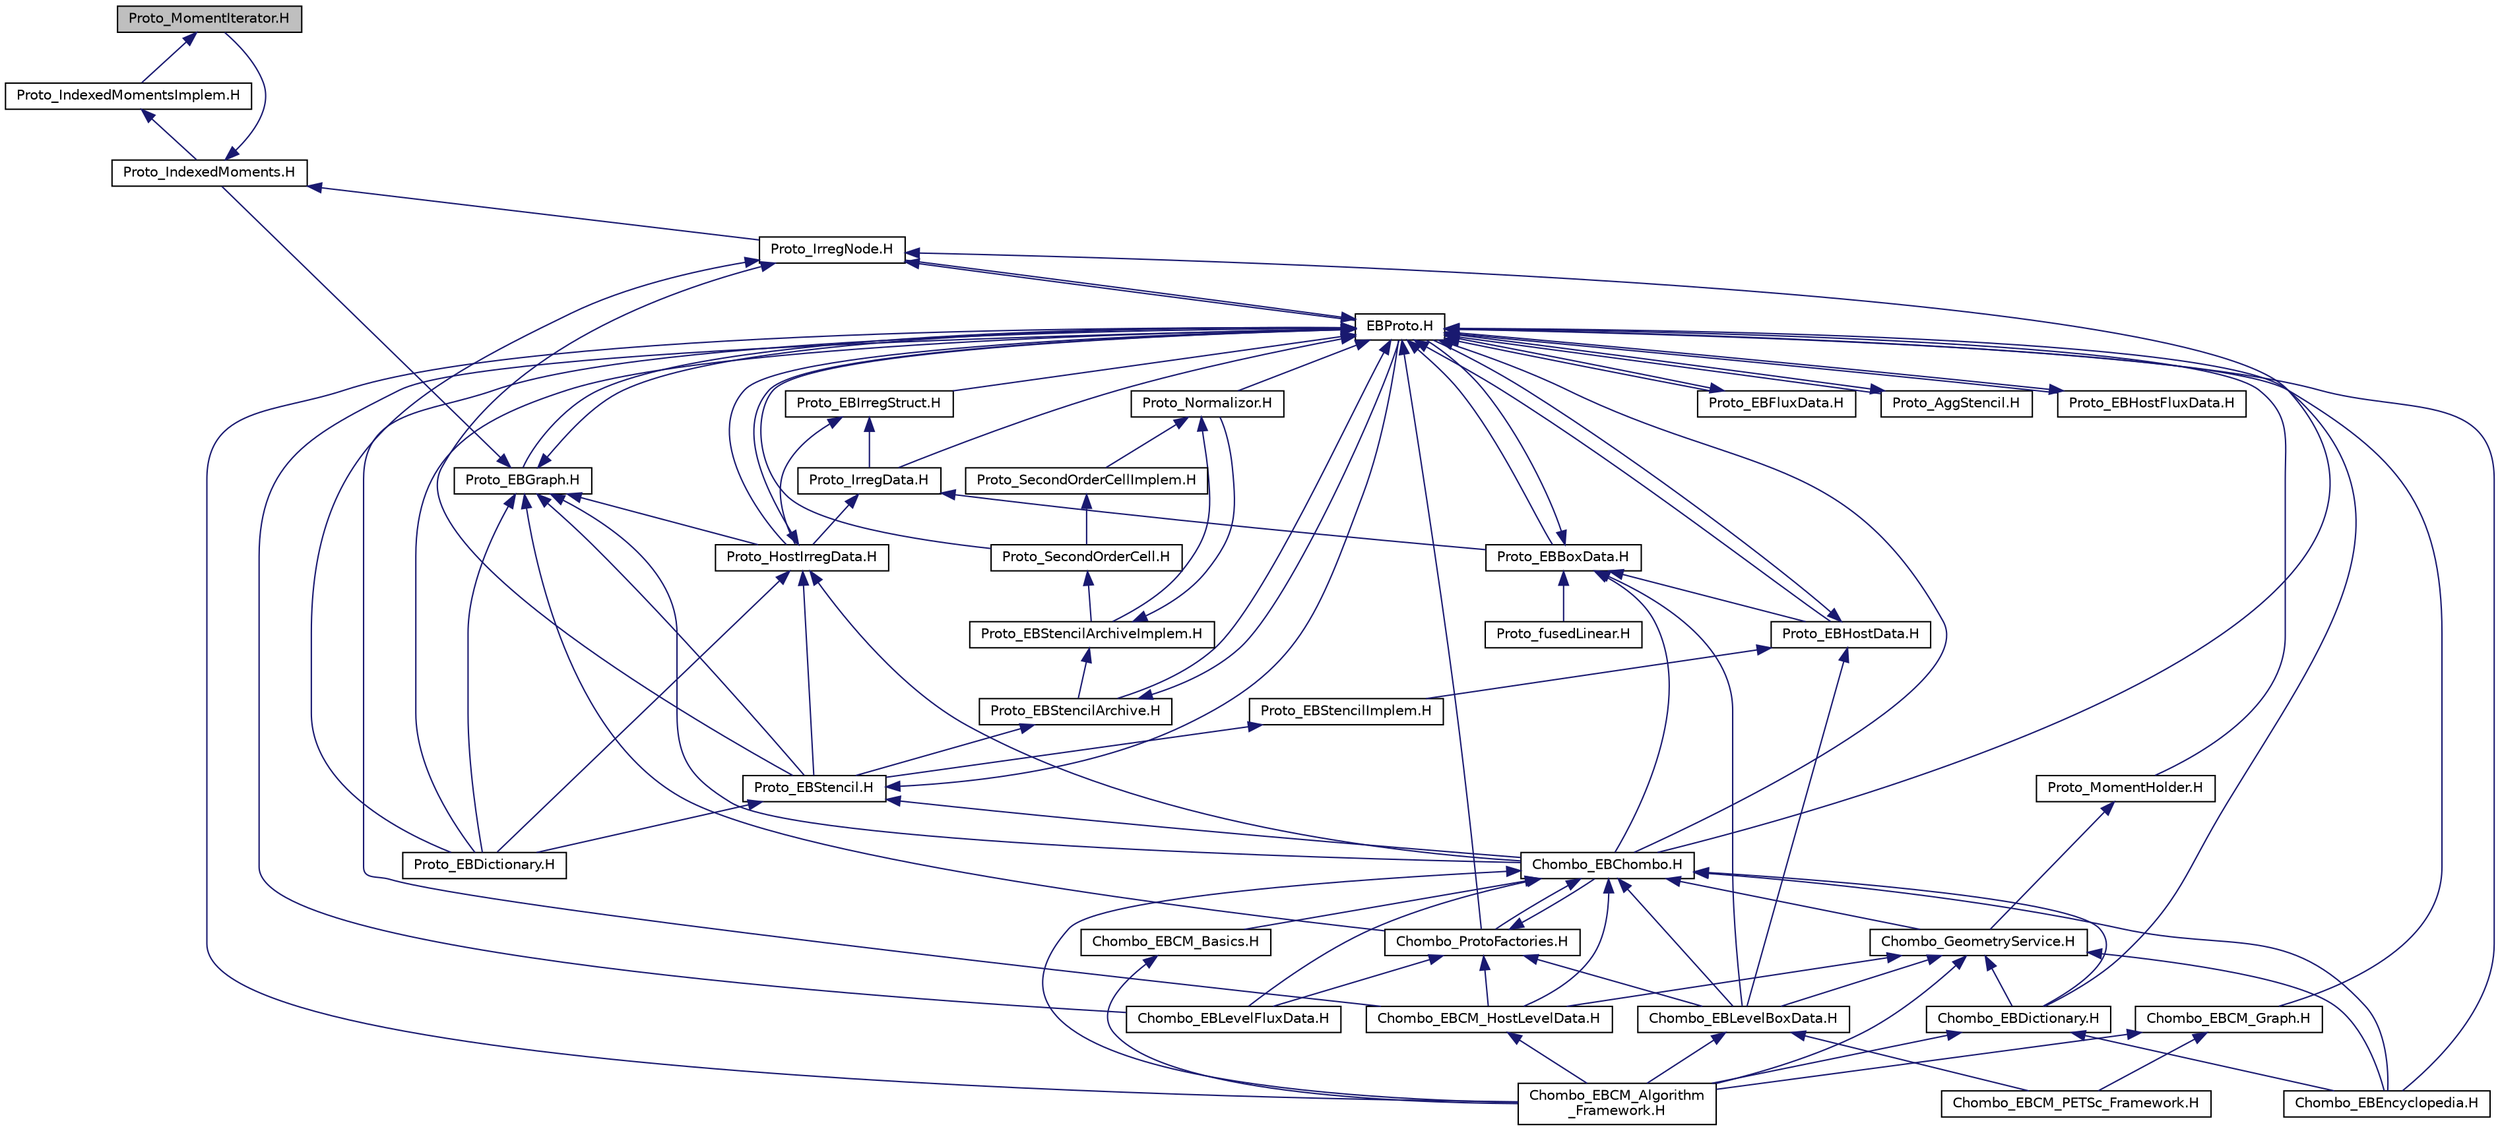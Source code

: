 digraph "Proto_MomentIterator.H"
{
  edge [fontname="Helvetica",fontsize="10",labelfontname="Helvetica",labelfontsize="10"];
  node [fontname="Helvetica",fontsize="10",shape=record];
  Node107 [label="Proto_MomentIterator.H",height=0.2,width=0.4,color="black", fillcolor="grey75", style="filled", fontcolor="black"];
  Node107 -> Node108 [dir="back",color="midnightblue",fontsize="10",style="solid",fontname="Helvetica"];
  Node108 [label="Proto_IndexedMomentsImplem.H",height=0.2,width=0.4,color="black", fillcolor="white", style="filled",URL="$Proto__IndexedMomentsImplem_8H.html"];
  Node108 -> Node109 [dir="back",color="midnightblue",fontsize="10",style="solid",fontname="Helvetica"];
  Node109 [label="Proto_IndexedMoments.H",height=0.2,width=0.4,color="black", fillcolor="white", style="filled",URL="$Proto__IndexedMoments_8H.html"];
  Node109 -> Node110 [dir="back",color="midnightblue",fontsize="10",style="solid",fontname="Helvetica"];
  Node110 [label="Proto_IrregNode.H",height=0.2,width=0.4,color="black", fillcolor="white", style="filled",URL="$Proto__IrregNode_8H.html"];
  Node110 -> Node111 [dir="back",color="midnightblue",fontsize="10",style="solid",fontname="Helvetica"];
  Node111 [label="EBProto.H",height=0.2,width=0.4,color="black", fillcolor="white", style="filled",URL="$EBProto_8H.html"];
  Node111 -> Node112 [dir="back",color="midnightblue",fontsize="10",style="solid",fontname="Helvetica"];
  Node112 [label="Chombo_EBCM_Algorithm\l_Framework.H",height=0.2,width=0.4,color="black", fillcolor="white", style="filled",URL="$Chombo__EBCM__Algorithm__Framework_8H.html"];
  Node111 -> Node113 [dir="back",color="midnightblue",fontsize="10",style="solid",fontname="Helvetica"];
  Node113 [label="Chombo_EBCM_Graph.H",height=0.2,width=0.4,color="black", fillcolor="white", style="filled",URL="$Chombo__EBCM__Graph_8H.html"];
  Node113 -> Node112 [dir="back",color="midnightblue",fontsize="10",style="solid",fontname="Helvetica"];
  Node113 -> Node114 [dir="back",color="midnightblue",fontsize="10",style="solid",fontname="Helvetica"];
  Node114 [label="Chombo_EBCM_PETSc_Framework.H",height=0.2,width=0.4,color="black", fillcolor="white", style="filled",URL="$Chombo__EBCM__PETSc__Framework_8H.html"];
  Node111 -> Node115 [dir="back",color="midnightblue",fontsize="10",style="solid",fontname="Helvetica"];
  Node115 [label="Chombo_EBCM_HostLevelData.H",height=0.2,width=0.4,color="black", fillcolor="white", style="filled",URL="$Chombo__EBCM__HostLevelData_8H.html"];
  Node115 -> Node112 [dir="back",color="midnightblue",fontsize="10",style="solid",fontname="Helvetica"];
  Node111 -> Node116 [dir="back",color="midnightblue",fontsize="10",style="solid",fontname="Helvetica"];
  Node116 [label="Proto_HostIrregData.H",height=0.2,width=0.4,color="black", fillcolor="white", style="filled",URL="$Proto__HostIrregData_8H.html"];
  Node116 -> Node111 [dir="back",color="midnightblue",fontsize="10",style="solid",fontname="Helvetica"];
  Node116 -> Node117 [dir="back",color="midnightblue",fontsize="10",style="solid",fontname="Helvetica"];
  Node117 [label="Proto_EBStencil.H",height=0.2,width=0.4,color="black", fillcolor="white", style="filled",URL="$Proto__EBStencil_8H.html"];
  Node117 -> Node111 [dir="back",color="midnightblue",fontsize="10",style="solid",fontname="Helvetica"];
  Node117 -> Node118 [dir="back",color="midnightblue",fontsize="10",style="solid",fontname="Helvetica"];
  Node118 [label="Proto_EBDictionary.H",height=0.2,width=0.4,color="black", fillcolor="white", style="filled",URL="$Proto__EBDictionary_8H.html"];
  Node117 -> Node119 [dir="back",color="midnightblue",fontsize="10",style="solid",fontname="Helvetica"];
  Node119 [label="Chombo_EBChombo.H",height=0.2,width=0.4,color="black", fillcolor="white", style="filled",URL="$Chombo__EBChombo_8H.html"];
  Node119 -> Node112 [dir="back",color="midnightblue",fontsize="10",style="solid",fontname="Helvetica"];
  Node119 -> Node115 [dir="back",color="midnightblue",fontsize="10",style="solid",fontname="Helvetica"];
  Node119 -> Node120 [dir="back",color="midnightblue",fontsize="10",style="solid",fontname="Helvetica"];
  Node120 [label="Chombo_EBCM_Basics.H",height=0.2,width=0.4,color="black", fillcolor="white", style="filled",URL="$Chombo__EBCM__Basics_8H.html"];
  Node120 -> Node112 [dir="back",color="midnightblue",fontsize="10",style="solid",fontname="Helvetica"];
  Node119 -> Node121 [dir="back",color="midnightblue",fontsize="10",style="solid",fontname="Helvetica"];
  Node121 [label="Chombo_ProtoFactories.H",height=0.2,width=0.4,color="black", fillcolor="white", style="filled",URL="$Chombo__ProtoFactories_8H.html"];
  Node121 -> Node115 [dir="back",color="midnightblue",fontsize="10",style="solid",fontname="Helvetica"];
  Node121 -> Node119 [dir="back",color="midnightblue",fontsize="10",style="solid",fontname="Helvetica"];
  Node121 -> Node122 [dir="back",color="midnightblue",fontsize="10",style="solid",fontname="Helvetica"];
  Node122 [label="Chombo_EBLevelBoxData.H",height=0.2,width=0.4,color="black", fillcolor="white", style="filled",URL="$Chombo__EBLevelBoxData_8H.html"];
  Node122 -> Node112 [dir="back",color="midnightblue",fontsize="10",style="solid",fontname="Helvetica"];
  Node122 -> Node114 [dir="back",color="midnightblue",fontsize="10",style="solid",fontname="Helvetica"];
  Node121 -> Node123 [dir="back",color="midnightblue",fontsize="10",style="solid",fontname="Helvetica"];
  Node123 [label="Chombo_EBLevelFluxData.H",height=0.2,width=0.4,color="black", fillcolor="white", style="filled",URL="$Chombo__EBLevelFluxData_8H.html"];
  Node119 -> Node124 [dir="back",color="midnightblue",fontsize="10",style="solid",fontname="Helvetica"];
  Node124 [label="Chombo_EBDictionary.H",height=0.2,width=0.4,color="black", fillcolor="white", style="filled",URL="$Chombo__EBDictionary_8H.html"];
  Node124 -> Node112 [dir="back",color="midnightblue",fontsize="10",style="solid",fontname="Helvetica"];
  Node124 -> Node125 [dir="back",color="midnightblue",fontsize="10",style="solid",fontname="Helvetica"];
  Node125 [label="Chombo_EBEncyclopedia.H",height=0.2,width=0.4,color="black", fillcolor="white", style="filled",URL="$Chombo__EBEncyclopedia_8H.html"];
  Node119 -> Node126 [dir="back",color="midnightblue",fontsize="10",style="solid",fontname="Helvetica"];
  Node126 [label="Chombo_GeometryService.H",height=0.2,width=0.4,color="black", fillcolor="white", style="filled",URL="$Chombo__GeometryService_8H.html"];
  Node126 -> Node112 [dir="back",color="midnightblue",fontsize="10",style="solid",fontname="Helvetica"];
  Node126 -> Node115 [dir="back",color="midnightblue",fontsize="10",style="solid",fontname="Helvetica"];
  Node126 -> Node124 [dir="back",color="midnightblue",fontsize="10",style="solid",fontname="Helvetica"];
  Node126 -> Node125 [dir="back",color="midnightblue",fontsize="10",style="solid",fontname="Helvetica"];
  Node126 -> Node122 [dir="back",color="midnightblue",fontsize="10",style="solid",fontname="Helvetica"];
  Node119 -> Node125 [dir="back",color="midnightblue",fontsize="10",style="solid",fontname="Helvetica"];
  Node119 -> Node122 [dir="back",color="midnightblue",fontsize="10",style="solid",fontname="Helvetica"];
  Node119 -> Node123 [dir="back",color="midnightblue",fontsize="10",style="solid",fontname="Helvetica"];
  Node116 -> Node118 [dir="back",color="midnightblue",fontsize="10",style="solid",fontname="Helvetica"];
  Node116 -> Node119 [dir="back",color="midnightblue",fontsize="10",style="solid",fontname="Helvetica"];
  Node111 -> Node127 [dir="back",color="midnightblue",fontsize="10",style="solid",fontname="Helvetica"];
  Node127 [label="Proto_EBIrregStruct.H",height=0.2,width=0.4,color="black", fillcolor="white", style="filled",URL="$Proto__EBIrregStruct_8H.html"];
  Node127 -> Node116 [dir="back",color="midnightblue",fontsize="10",style="solid",fontname="Helvetica"];
  Node127 -> Node128 [dir="back",color="midnightblue",fontsize="10",style="solid",fontname="Helvetica"];
  Node128 [label="Proto_IrregData.H",height=0.2,width=0.4,color="black", fillcolor="white", style="filled",URL="$Proto__IrregData_8H.html"];
  Node128 -> Node116 [dir="back",color="midnightblue",fontsize="10",style="solid",fontname="Helvetica"];
  Node128 -> Node129 [dir="back",color="midnightblue",fontsize="10",style="solid",fontname="Helvetica"];
  Node129 [label="Proto_EBBoxData.H",height=0.2,width=0.4,color="black", fillcolor="white", style="filled",URL="$Proto__EBBoxData_8H.html"];
  Node129 -> Node111 [dir="back",color="midnightblue",fontsize="10",style="solid",fontname="Helvetica"];
  Node129 -> Node130 [dir="back",color="midnightblue",fontsize="10",style="solid",fontname="Helvetica"];
  Node130 [label="Proto_EBHostData.H",height=0.2,width=0.4,color="black", fillcolor="white", style="filled",URL="$Proto__EBHostData_8H.html"];
  Node130 -> Node131 [dir="back",color="midnightblue",fontsize="10",style="solid",fontname="Helvetica"];
  Node131 [label="Proto_EBStencilImplem.H",height=0.2,width=0.4,color="black", fillcolor="white", style="filled",URL="$Proto__EBStencilImplem_8H.html"];
  Node131 -> Node117 [dir="back",color="midnightblue",fontsize="10",style="solid",fontname="Helvetica"];
  Node130 -> Node111 [dir="back",color="midnightblue",fontsize="10",style="solid",fontname="Helvetica"];
  Node130 -> Node122 [dir="back",color="midnightblue",fontsize="10",style="solid",fontname="Helvetica"];
  Node129 -> Node132 [dir="back",color="midnightblue",fontsize="10",style="solid",fontname="Helvetica"];
  Node132 [label="Proto_fusedLinear.H",height=0.2,width=0.4,color="black", fillcolor="white", style="filled",URL="$Proto__fusedLinear_8H.html"];
  Node129 -> Node119 [dir="back",color="midnightblue",fontsize="10",style="solid",fontname="Helvetica"];
  Node129 -> Node122 [dir="back",color="midnightblue",fontsize="10",style="solid",fontname="Helvetica"];
  Node111 -> Node128 [dir="back",color="midnightblue",fontsize="10",style="solid",fontname="Helvetica"];
  Node111 -> Node110 [dir="back",color="midnightblue",fontsize="10",style="solid",fontname="Helvetica"];
  Node111 -> Node133 [dir="back",color="midnightblue",fontsize="10",style="solid",fontname="Helvetica"];
  Node133 [label="Proto_EBGraph.H",height=0.2,width=0.4,color="black", fillcolor="white", style="filled",URL="$Proto__EBGraph_8H.html"];
  Node133 -> Node116 [dir="back",color="midnightblue",fontsize="10",style="solid",fontname="Helvetica"];
  Node133 -> Node109 [dir="back",color="midnightblue",fontsize="10",style="solid",fontname="Helvetica"];
  Node133 -> Node111 [dir="back",color="midnightblue",fontsize="10",style="solid",fontname="Helvetica"];
  Node133 -> Node117 [dir="back",color="midnightblue",fontsize="10",style="solid",fontname="Helvetica"];
  Node133 -> Node118 [dir="back",color="midnightblue",fontsize="10",style="solid",fontname="Helvetica"];
  Node133 -> Node119 [dir="back",color="midnightblue",fontsize="10",style="solid",fontname="Helvetica"];
  Node133 -> Node121 [dir="back",color="midnightblue",fontsize="10",style="solid",fontname="Helvetica"];
  Node111 -> Node129 [dir="back",color="midnightblue",fontsize="10",style="solid",fontname="Helvetica"];
  Node111 -> Node134 [dir="back",color="midnightblue",fontsize="10",style="solid",fontname="Helvetica"];
  Node134 [label="Proto_EBFluxData.H",height=0.2,width=0.4,color="black", fillcolor="white", style="filled",URL="$Proto__EBFluxData_8H.html"];
  Node134 -> Node111 [dir="back",color="midnightblue",fontsize="10",style="solid",fontname="Helvetica"];
  Node111 -> Node135 [dir="back",color="midnightblue",fontsize="10",style="solid",fontname="Helvetica"];
  Node135 [label="Proto_AggStencil.H",height=0.2,width=0.4,color="black", fillcolor="white", style="filled",URL="$Proto__AggStencil_8H.html"];
  Node135 -> Node111 [dir="back",color="midnightblue",fontsize="10",style="solid",fontname="Helvetica"];
  Node111 -> Node136 [dir="back",color="midnightblue",fontsize="10",style="solid",fontname="Helvetica"];
  Node136 [label="Proto_EBStencilArchive.H",height=0.2,width=0.4,color="black", fillcolor="white", style="filled",URL="$Proto__EBStencilArchive_8H.html"];
  Node136 -> Node117 [dir="back",color="midnightblue",fontsize="10",style="solid",fontname="Helvetica"];
  Node136 -> Node111 [dir="back",color="midnightblue",fontsize="10",style="solid",fontname="Helvetica"];
  Node111 -> Node137 [dir="back",color="midnightblue",fontsize="10",style="solid",fontname="Helvetica"];
  Node137 [label="Proto_Normalizor.H",height=0.2,width=0.4,color="black", fillcolor="white", style="filled",URL="$Proto__Normalizor_8H.html"];
  Node137 -> Node138 [dir="back",color="midnightblue",fontsize="10",style="solid",fontname="Helvetica"];
  Node138 [label="Proto_EBStencilArchiveImplem.H",height=0.2,width=0.4,color="black", fillcolor="white", style="filled",URL="$Proto__EBStencilArchiveImplem_8H.html"];
  Node138 -> Node136 [dir="back",color="midnightblue",fontsize="10",style="solid",fontname="Helvetica"];
  Node138 -> Node137 [dir="back",color="midnightblue",fontsize="10",style="solid",fontname="Helvetica"];
  Node137 -> Node139 [dir="back",color="midnightblue",fontsize="10",style="solid",fontname="Helvetica"];
  Node139 [label="Proto_SecondOrderCellImplem.H",height=0.2,width=0.4,color="black", fillcolor="white", style="filled",URL="$Proto__SecondOrderCellImplem_8H.html"];
  Node139 -> Node140 [dir="back",color="midnightblue",fontsize="10",style="solid",fontname="Helvetica"];
  Node140 [label="Proto_SecondOrderCell.H",height=0.2,width=0.4,color="black", fillcolor="white", style="filled",URL="$Proto__SecondOrderCell_8H.html"];
  Node140 -> Node138 [dir="back",color="midnightblue",fontsize="10",style="solid",fontname="Helvetica"];
  Node111 -> Node140 [dir="back",color="midnightblue",fontsize="10",style="solid",fontname="Helvetica"];
  Node111 -> Node130 [dir="back",color="midnightblue",fontsize="10",style="solid",fontname="Helvetica"];
  Node111 -> Node141 [dir="back",color="midnightblue",fontsize="10",style="solid",fontname="Helvetica"];
  Node141 [label="Proto_EBHostFluxData.H",height=0.2,width=0.4,color="black", fillcolor="white", style="filled",URL="$Proto__EBHostFluxData_8H.html"];
  Node141 -> Node111 [dir="back",color="midnightblue",fontsize="10",style="solid",fontname="Helvetica"];
  Node111 -> Node118 [dir="back",color="midnightblue",fontsize="10",style="solid",fontname="Helvetica"];
  Node111 -> Node142 [dir="back",color="midnightblue",fontsize="10",style="solid",fontname="Helvetica"];
  Node142 [label="Proto_MomentHolder.H",height=0.2,width=0.4,color="black", fillcolor="white", style="filled",URL="$Proto__MomentHolder_8H.html"];
  Node142 -> Node126 [dir="back",color="midnightblue",fontsize="10",style="solid",fontname="Helvetica"];
  Node111 -> Node119 [dir="back",color="midnightblue",fontsize="10",style="solid",fontname="Helvetica"];
  Node111 -> Node121 [dir="back",color="midnightblue",fontsize="10",style="solid",fontname="Helvetica"];
  Node111 -> Node124 [dir="back",color="midnightblue",fontsize="10",style="solid",fontname="Helvetica"];
  Node111 -> Node125 [dir="back",color="midnightblue",fontsize="10",style="solid",fontname="Helvetica"];
  Node111 -> Node123 [dir="back",color="midnightblue",fontsize="10",style="solid",fontname="Helvetica"];
  Node110 -> Node117 [dir="back",color="midnightblue",fontsize="10",style="solid",fontname="Helvetica"];
  Node110 -> Node118 [dir="back",color="midnightblue",fontsize="10",style="solid",fontname="Helvetica"];
  Node110 -> Node119 [dir="back",color="midnightblue",fontsize="10",style="solid",fontname="Helvetica"];
  Node109 -> Node107 [dir="back",color="midnightblue",fontsize="10",style="solid",fontname="Helvetica"];
}

